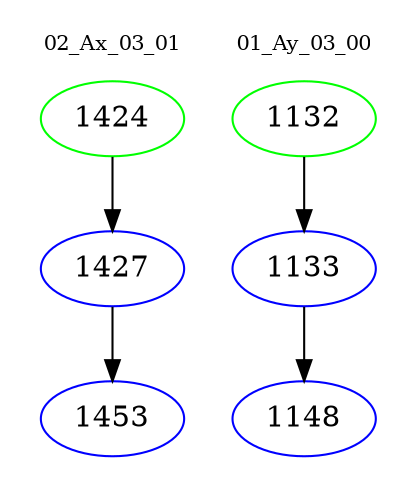 digraph{
subgraph cluster_0 {
color = white
label = "02_Ax_03_01";
fontsize=10;
T0_1424 [label="1424", color="green"]
T0_1424 -> T0_1427 [color="black"]
T0_1427 [label="1427", color="blue"]
T0_1427 -> T0_1453 [color="black"]
T0_1453 [label="1453", color="blue"]
}
subgraph cluster_1 {
color = white
label = "01_Ay_03_00";
fontsize=10;
T1_1132 [label="1132", color="green"]
T1_1132 -> T1_1133 [color="black"]
T1_1133 [label="1133", color="blue"]
T1_1133 -> T1_1148 [color="black"]
T1_1148 [label="1148", color="blue"]
}
}
